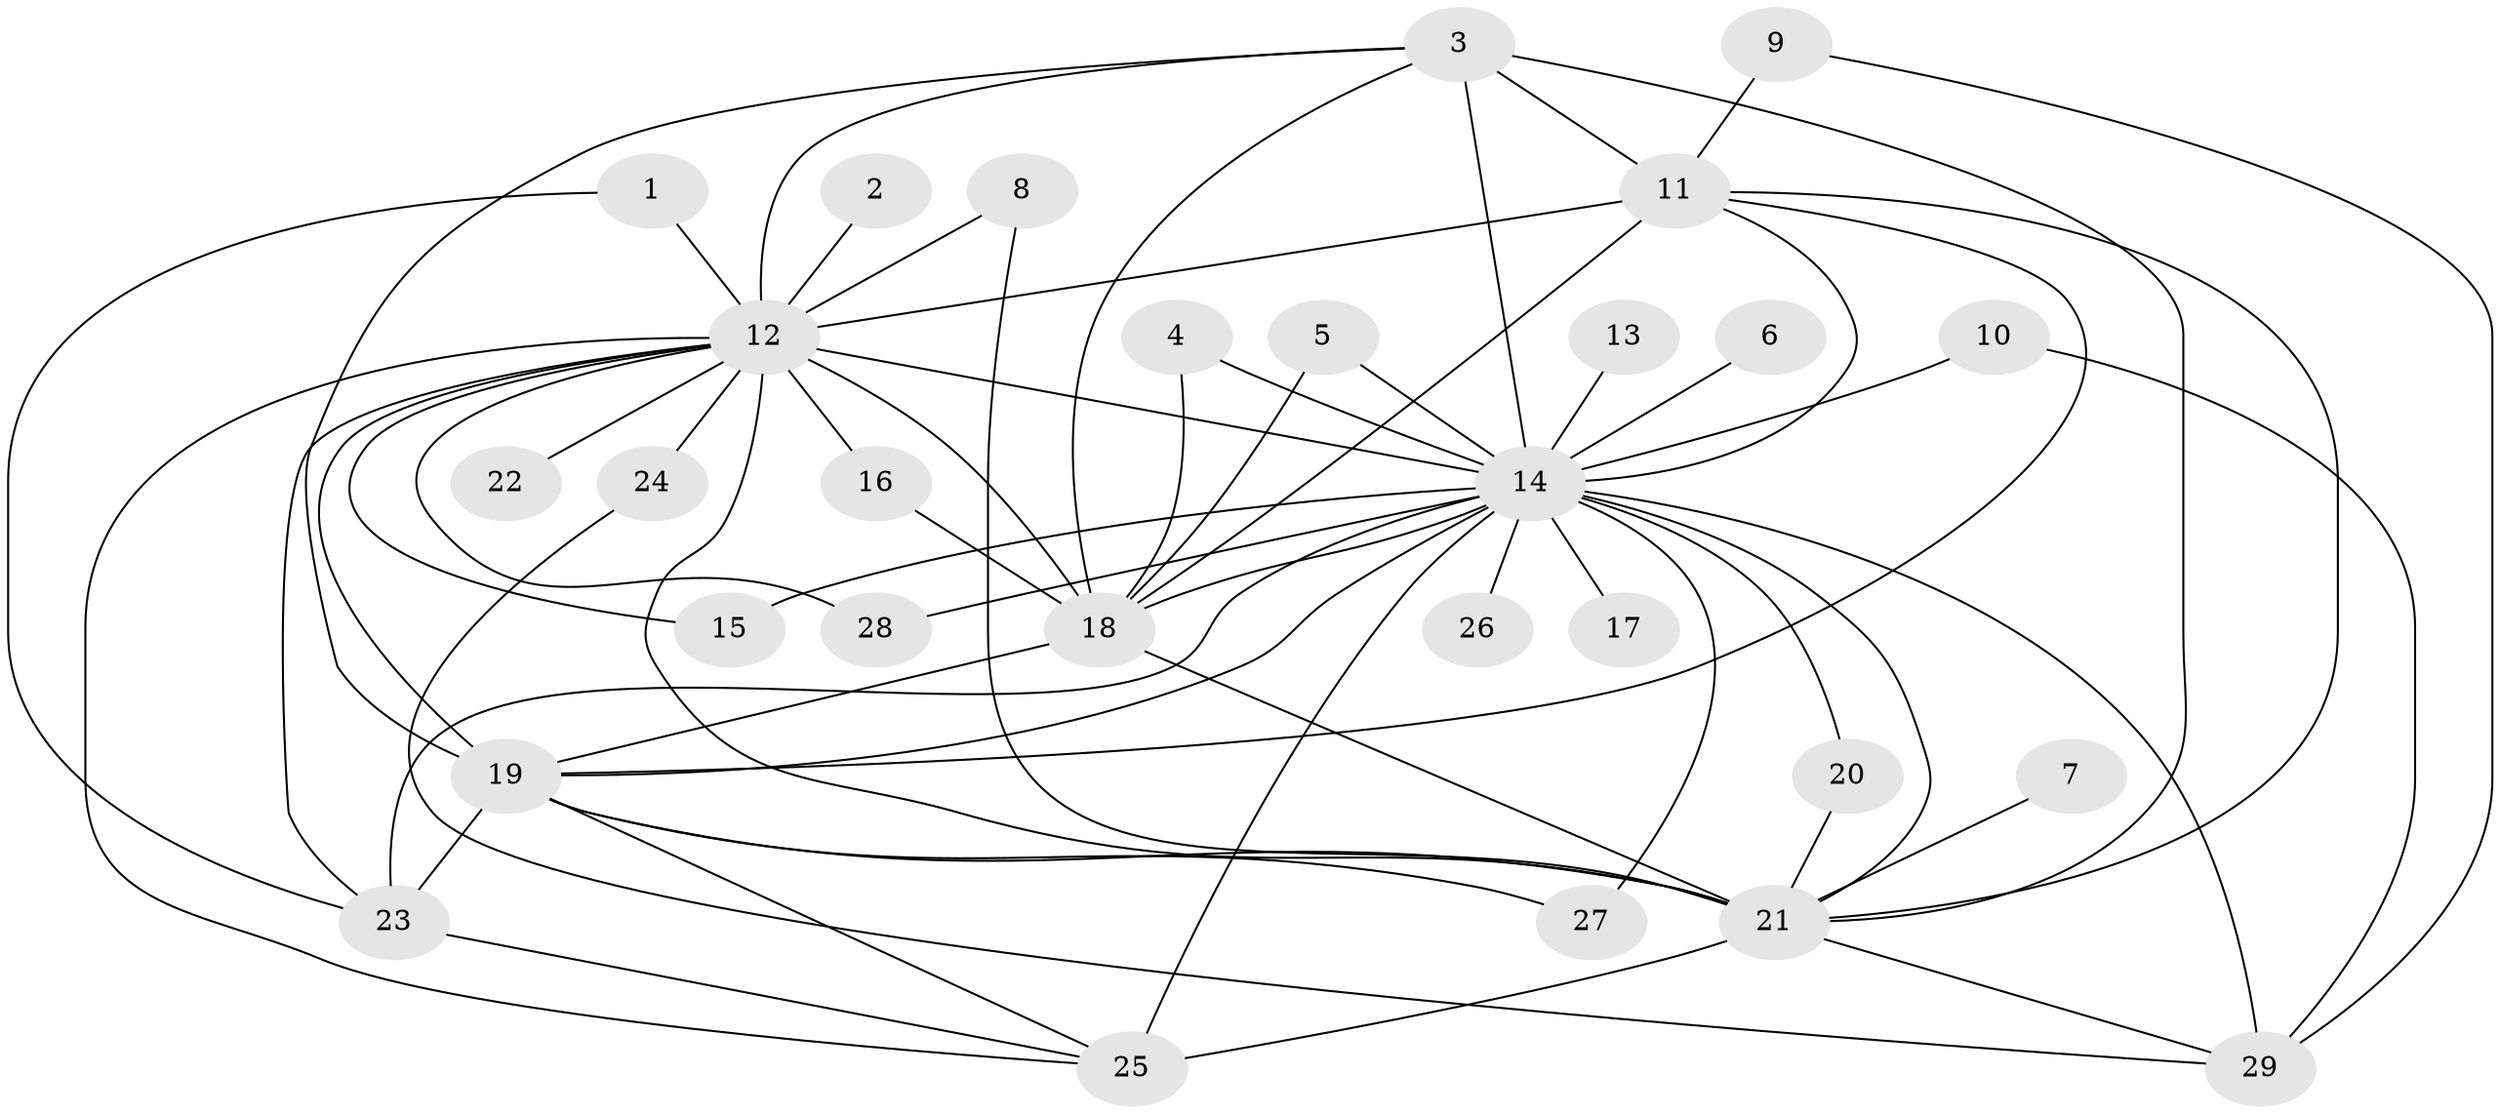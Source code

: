 // original degree distribution, {10: 0.03773584905660377, 14: 0.05660377358490566, 22: 0.018867924528301886, 12: 0.018867924528301886, 19: 0.018867924528301886, 26: 0.018867924528301886, 21: 0.018867924528301886, 7: 0.018867924528301886, 3: 0.07547169811320754, 2: 0.6792452830188679, 5: 0.018867924528301886, 4: 0.018867924528301886}
// Generated by graph-tools (version 1.1) at 2025/49/03/09/25 03:49:41]
// undirected, 29 vertices, 62 edges
graph export_dot {
graph [start="1"]
  node [color=gray90,style=filled];
  1;
  2;
  3;
  4;
  5;
  6;
  7;
  8;
  9;
  10;
  11;
  12;
  13;
  14;
  15;
  16;
  17;
  18;
  19;
  20;
  21;
  22;
  23;
  24;
  25;
  26;
  27;
  28;
  29;
  1 -- 12 [weight=2.0];
  1 -- 23 [weight=1.0];
  2 -- 12 [weight=1.0];
  3 -- 11 [weight=1.0];
  3 -- 12 [weight=3.0];
  3 -- 14 [weight=2.0];
  3 -- 18 [weight=1.0];
  3 -- 19 [weight=1.0];
  3 -- 21 [weight=2.0];
  4 -- 14 [weight=1.0];
  4 -- 18 [weight=1.0];
  5 -- 14 [weight=1.0];
  5 -- 18 [weight=1.0];
  6 -- 14 [weight=1.0];
  7 -- 21 [weight=1.0];
  8 -- 12 [weight=1.0];
  8 -- 21 [weight=1.0];
  9 -- 11 [weight=1.0];
  9 -- 29 [weight=1.0];
  10 -- 14 [weight=1.0];
  10 -- 29 [weight=1.0];
  11 -- 12 [weight=4.0];
  11 -- 14 [weight=2.0];
  11 -- 18 [weight=1.0];
  11 -- 19 [weight=1.0];
  11 -- 21 [weight=2.0];
  12 -- 14 [weight=4.0];
  12 -- 15 [weight=1.0];
  12 -- 16 [weight=1.0];
  12 -- 18 [weight=3.0];
  12 -- 19 [weight=2.0];
  12 -- 21 [weight=4.0];
  12 -- 22 [weight=1.0];
  12 -- 23 [weight=1.0];
  12 -- 24 [weight=2.0];
  12 -- 25 [weight=1.0];
  12 -- 28 [weight=1.0];
  13 -- 14 [weight=1.0];
  14 -- 15 [weight=1.0];
  14 -- 17 [weight=2.0];
  14 -- 18 [weight=2.0];
  14 -- 19 [weight=3.0];
  14 -- 20 [weight=1.0];
  14 -- 21 [weight=5.0];
  14 -- 23 [weight=1.0];
  14 -- 25 [weight=2.0];
  14 -- 26 [weight=2.0];
  14 -- 27 [weight=1.0];
  14 -- 28 [weight=1.0];
  14 -- 29 [weight=3.0];
  16 -- 18 [weight=1.0];
  18 -- 19 [weight=1.0];
  18 -- 21 [weight=3.0];
  19 -- 21 [weight=3.0];
  19 -- 23 [weight=1.0];
  19 -- 25 [weight=1.0];
  19 -- 27 [weight=1.0];
  20 -- 21 [weight=1.0];
  21 -- 25 [weight=1.0];
  21 -- 29 [weight=1.0];
  23 -- 25 [weight=1.0];
  24 -- 29 [weight=1.0];
}
